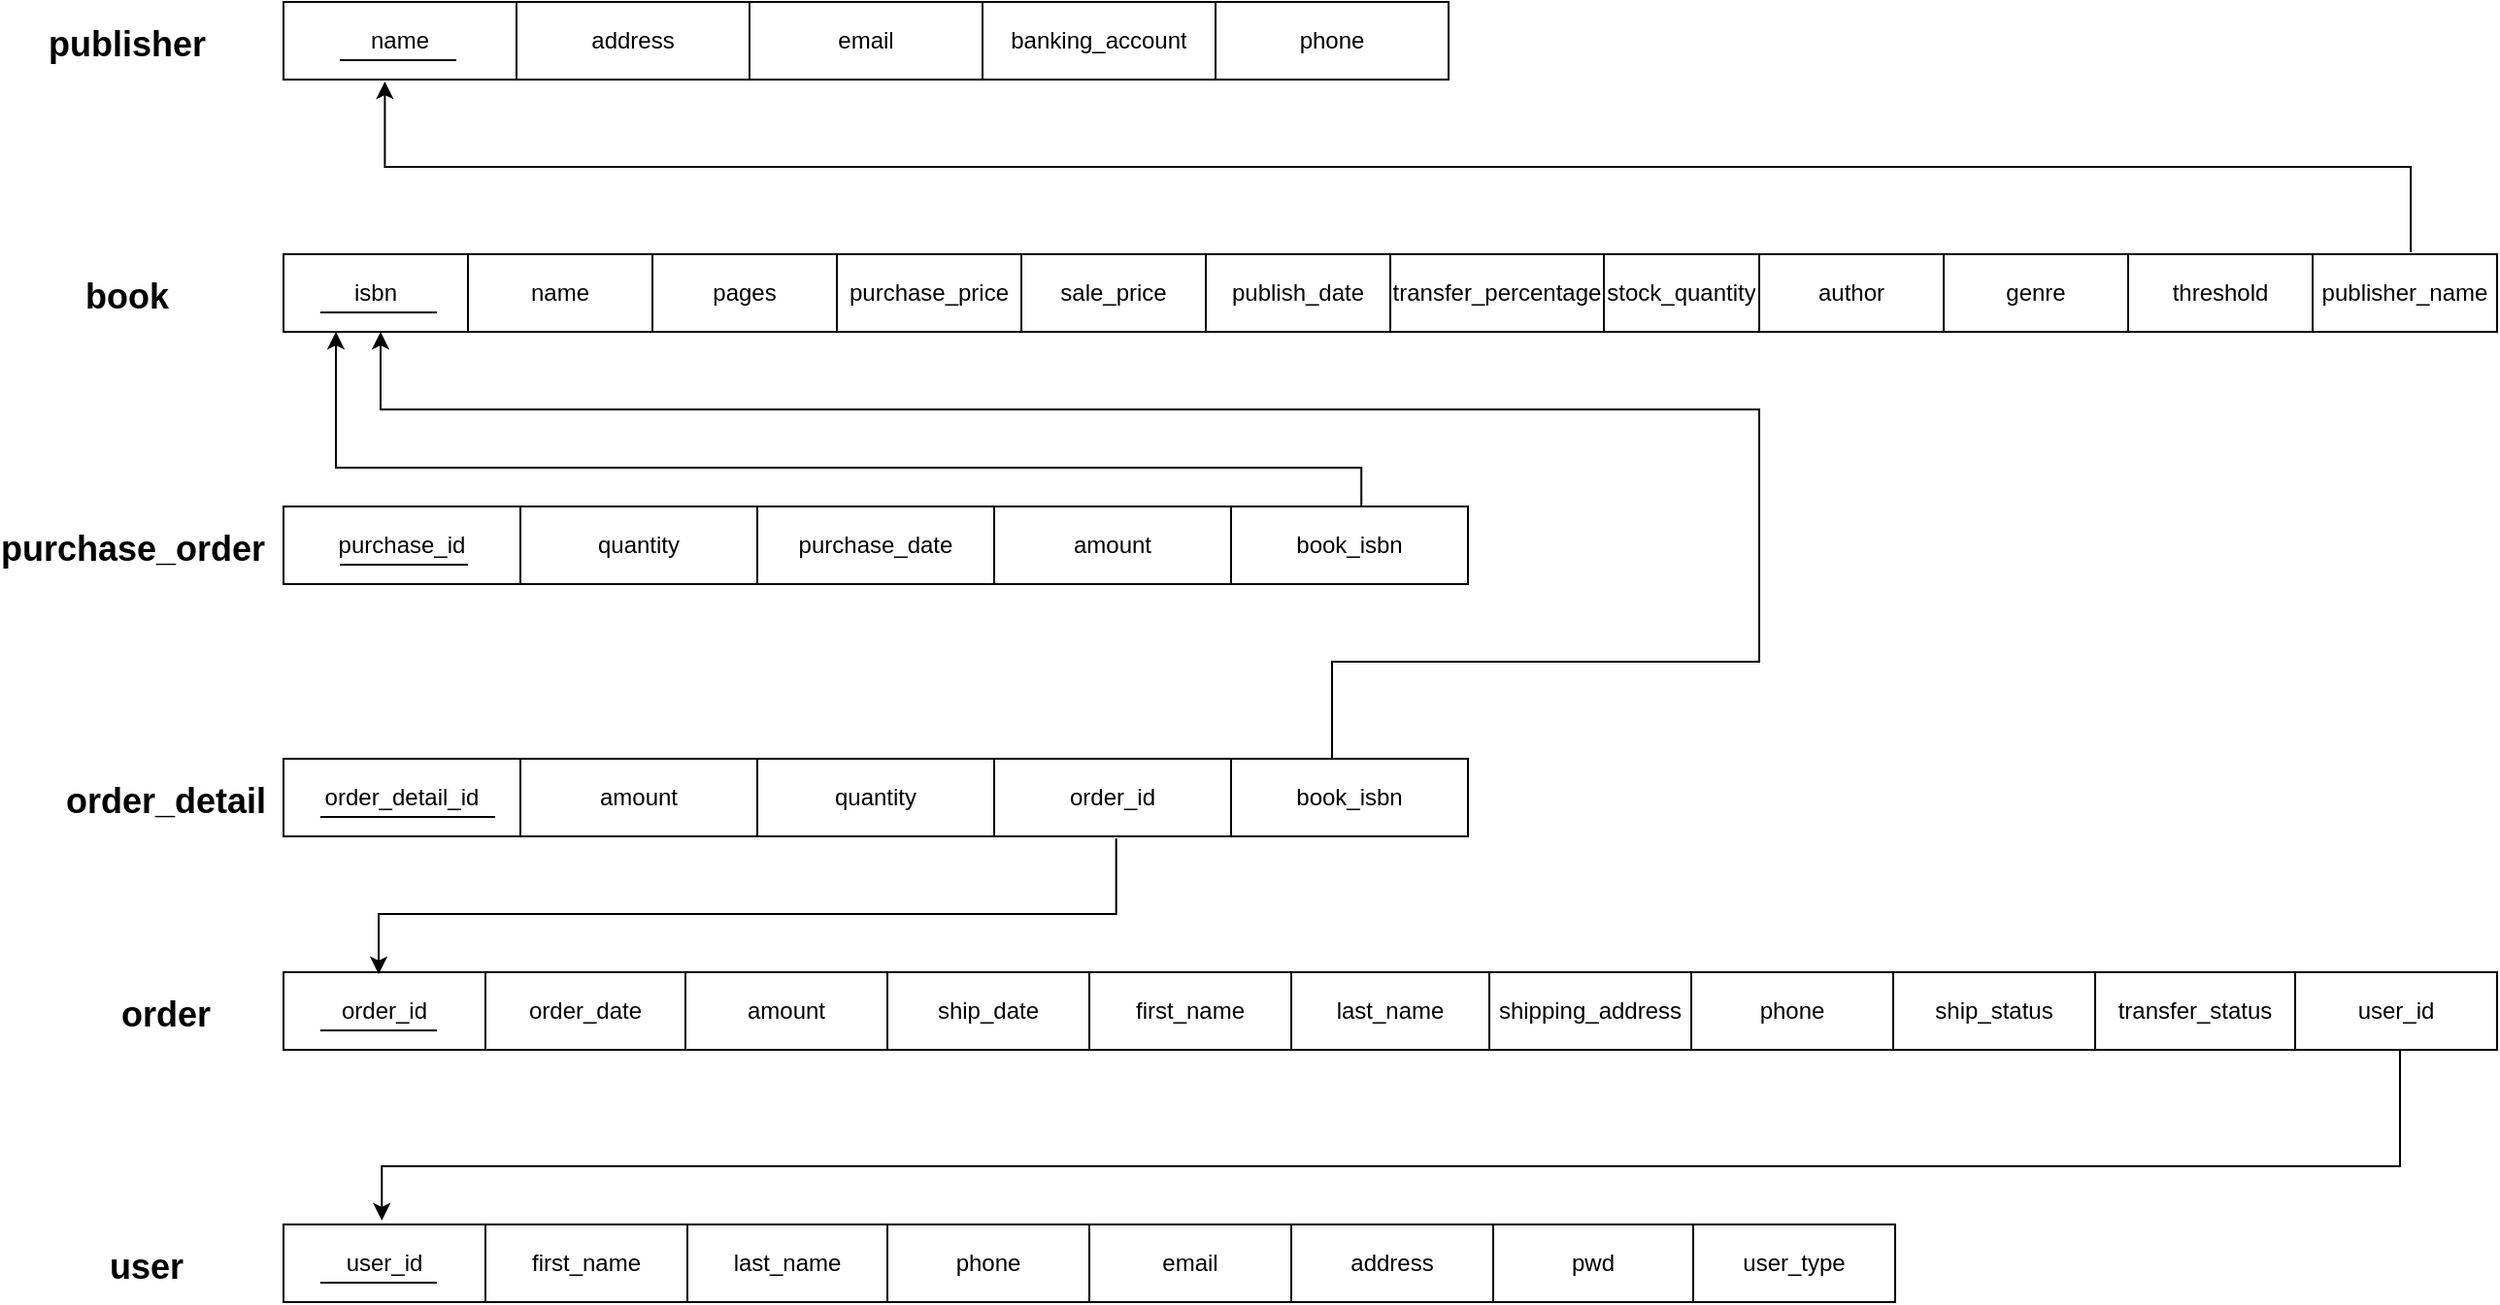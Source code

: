 <mxfile version="20.3.0" type="device"><diagram id="6dSAXso7YsHhL1uXERNB" name="第 1 页"><mxGraphModel dx="2062" dy="1225" grid="1" gridSize="10" guides="1" tooltips="1" connect="1" arrows="1" fold="1" page="1" pageScale="1" pageWidth="827" pageHeight="1169" math="0" shadow="0"><root><mxCell id="0"/><mxCell id="1" parent="0"/><mxCell id="fuvkfiXoWG5UHSVPARxQ-1" value="" style="shape=table;startSize=0;container=1;collapsible=0;childLayout=tableLayout;" vertex="1" parent="1"><mxGeometry x="151" y="110" width="600" height="40" as="geometry"/></mxCell><mxCell id="fuvkfiXoWG5UHSVPARxQ-2" value="" style="shape=tableRow;horizontal=0;startSize=0;swimlaneHead=0;swimlaneBody=0;top=0;left=0;bottom=0;right=0;collapsible=0;dropTarget=0;fillColor=none;points=[[0,0.5],[1,0.5]];portConstraint=eastwest;" vertex="1" parent="fuvkfiXoWG5UHSVPARxQ-1"><mxGeometry width="600" height="40" as="geometry"/></mxCell><mxCell id="fuvkfiXoWG5UHSVPARxQ-3" value="name" style="shape=partialRectangle;html=1;whiteSpace=wrap;connectable=0;overflow=hidden;fillColor=none;top=0;left=0;bottom=0;right=0;pointerEvents=1;" vertex="1" parent="fuvkfiXoWG5UHSVPARxQ-2"><mxGeometry width="120" height="40" as="geometry"><mxRectangle width="120" height="40" as="alternateBounds"/></mxGeometry></mxCell><mxCell id="fuvkfiXoWG5UHSVPARxQ-4" value="address" style="shape=partialRectangle;html=1;whiteSpace=wrap;connectable=0;overflow=hidden;fillColor=none;top=0;left=0;bottom=0;right=0;pointerEvents=1;" vertex="1" parent="fuvkfiXoWG5UHSVPARxQ-2"><mxGeometry x="120" width="120" height="40" as="geometry"><mxRectangle width="120" height="40" as="alternateBounds"/></mxGeometry></mxCell><mxCell id="fuvkfiXoWG5UHSVPARxQ-5" value="email" style="shape=partialRectangle;html=1;whiteSpace=wrap;connectable=0;overflow=hidden;fillColor=none;top=0;left=0;bottom=0;right=0;pointerEvents=1;" vertex="1" parent="fuvkfiXoWG5UHSVPARxQ-2"><mxGeometry x="240" width="120" height="40" as="geometry"><mxRectangle width="120" height="40" as="alternateBounds"/></mxGeometry></mxCell><mxCell id="fuvkfiXoWG5UHSVPARxQ-6" value="banking_account" style="shape=partialRectangle;html=1;whiteSpace=wrap;connectable=0;overflow=hidden;fillColor=none;top=0;left=0;bottom=0;right=0;pointerEvents=1;" vertex="1" parent="fuvkfiXoWG5UHSVPARxQ-2"><mxGeometry x="360" width="120" height="40" as="geometry"><mxRectangle width="120" height="40" as="alternateBounds"/></mxGeometry></mxCell><mxCell id="fuvkfiXoWG5UHSVPARxQ-7" value="phone" style="shape=partialRectangle;html=1;whiteSpace=wrap;connectable=0;overflow=hidden;fillColor=none;top=0;left=0;bottom=0;right=0;pointerEvents=1;" vertex="1" parent="fuvkfiXoWG5UHSVPARxQ-2"><mxGeometry x="480" width="120" height="40" as="geometry"><mxRectangle width="120" height="40" as="alternateBounds"/></mxGeometry></mxCell><mxCell id="fuvkfiXoWG5UHSVPARxQ-8" value="" style="shape=table;startSize=0;container=1;collapsible=0;childLayout=tableLayout;" vertex="1" parent="1"><mxGeometry x="151" y="240" width="1140" height="40" as="geometry"/></mxCell><mxCell id="fuvkfiXoWG5UHSVPARxQ-9" value="" style="shape=tableRow;horizontal=0;startSize=0;swimlaneHead=0;swimlaneBody=0;top=0;left=0;bottom=0;right=0;collapsible=0;dropTarget=0;fillColor=none;points=[[0,0.5],[1,0.5]];portConstraint=eastwest;" vertex="1" parent="fuvkfiXoWG5UHSVPARxQ-8"><mxGeometry width="1140" height="40" as="geometry"/></mxCell><mxCell id="fuvkfiXoWG5UHSVPARxQ-10" value="isbn" style="shape=partialRectangle;html=1;whiteSpace=wrap;connectable=0;overflow=hidden;fillColor=none;top=0;left=0;bottom=0;right=0;pointerEvents=1;" vertex="1" parent="fuvkfiXoWG5UHSVPARxQ-9"><mxGeometry width="95" height="40" as="geometry"><mxRectangle width="95" height="40" as="alternateBounds"/></mxGeometry></mxCell><mxCell id="fuvkfiXoWG5UHSVPARxQ-11" value="name" style="shape=partialRectangle;html=1;whiteSpace=wrap;connectable=0;overflow=hidden;fillColor=none;top=0;left=0;bottom=0;right=0;pointerEvents=1;" vertex="1" parent="fuvkfiXoWG5UHSVPARxQ-9"><mxGeometry x="95" width="95" height="40" as="geometry"><mxRectangle width="95" height="40" as="alternateBounds"/></mxGeometry></mxCell><mxCell id="fuvkfiXoWG5UHSVPARxQ-12" value="pages" style="shape=partialRectangle;html=1;whiteSpace=wrap;connectable=0;overflow=hidden;fillColor=none;top=0;left=0;bottom=0;right=0;pointerEvents=1;" vertex="1" parent="fuvkfiXoWG5UHSVPARxQ-9"><mxGeometry x="190" width="95" height="40" as="geometry"><mxRectangle width="95" height="40" as="alternateBounds"/></mxGeometry></mxCell><mxCell id="fuvkfiXoWG5UHSVPARxQ-13" value="purchase_price" style="shape=partialRectangle;html=1;whiteSpace=wrap;connectable=0;overflow=hidden;fillColor=none;top=0;left=0;bottom=0;right=0;pointerEvents=1;" vertex="1" parent="fuvkfiXoWG5UHSVPARxQ-9"><mxGeometry x="285" width="95" height="40" as="geometry"><mxRectangle width="95" height="40" as="alternateBounds"/></mxGeometry></mxCell><mxCell id="fuvkfiXoWG5UHSVPARxQ-14" value="sale_price" style="shape=partialRectangle;html=1;whiteSpace=wrap;connectable=0;overflow=hidden;fillColor=none;top=0;left=0;bottom=0;right=0;pointerEvents=1;" vertex="1" parent="fuvkfiXoWG5UHSVPARxQ-9"><mxGeometry x="380" width="95" height="40" as="geometry"><mxRectangle width="95" height="40" as="alternateBounds"/></mxGeometry></mxCell><mxCell id="fuvkfiXoWG5UHSVPARxQ-15" value="publish_date" style="shape=partialRectangle;html=1;whiteSpace=wrap;connectable=0;overflow=hidden;fillColor=none;top=0;left=0;bottom=0;right=0;pointerEvents=1;" vertex="1" parent="fuvkfiXoWG5UHSVPARxQ-9"><mxGeometry x="475" width="95" height="40" as="geometry"><mxRectangle width="95" height="40" as="alternateBounds"/></mxGeometry></mxCell><mxCell id="fuvkfiXoWG5UHSVPARxQ-16" value="transfer_percentage" style="shape=partialRectangle;html=1;whiteSpace=wrap;connectable=0;overflow=hidden;fillColor=none;top=0;left=0;bottom=0;right=0;pointerEvents=1;" vertex="1" parent="fuvkfiXoWG5UHSVPARxQ-9"><mxGeometry x="570" width="110" height="40" as="geometry"><mxRectangle width="110" height="40" as="alternateBounds"/></mxGeometry></mxCell><mxCell id="fuvkfiXoWG5UHSVPARxQ-17" value="stock_quantity" style="shape=partialRectangle;html=1;whiteSpace=wrap;connectable=0;overflow=hidden;fillColor=none;top=0;left=0;bottom=0;right=0;pointerEvents=1;" vertex="1" parent="fuvkfiXoWG5UHSVPARxQ-9"><mxGeometry x="680" width="80" height="40" as="geometry"><mxRectangle width="80" height="40" as="alternateBounds"/></mxGeometry></mxCell><mxCell id="fuvkfiXoWG5UHSVPARxQ-18" value="author" style="shape=partialRectangle;html=1;whiteSpace=wrap;connectable=0;overflow=hidden;fillColor=none;top=0;left=0;bottom=0;right=0;pointerEvents=1;" vertex="1" parent="fuvkfiXoWG5UHSVPARxQ-9"><mxGeometry x="760" width="95" height="40" as="geometry"><mxRectangle width="95" height="40" as="alternateBounds"/></mxGeometry></mxCell><mxCell id="fuvkfiXoWG5UHSVPARxQ-19" value="genre" style="shape=partialRectangle;html=1;whiteSpace=wrap;connectable=0;overflow=hidden;fillColor=none;top=0;left=0;bottom=0;right=0;pointerEvents=1;" vertex="1" parent="fuvkfiXoWG5UHSVPARxQ-9"><mxGeometry x="855" width="95" height="40" as="geometry"><mxRectangle width="95" height="40" as="alternateBounds"/></mxGeometry></mxCell><mxCell id="fuvkfiXoWG5UHSVPARxQ-20" value="threshold" style="shape=partialRectangle;html=1;whiteSpace=wrap;connectable=0;overflow=hidden;fillColor=none;top=0;left=0;bottom=0;right=0;pointerEvents=1;" vertex="1" parent="fuvkfiXoWG5UHSVPARxQ-9"><mxGeometry x="950" width="95" height="40" as="geometry"><mxRectangle width="95" height="40" as="alternateBounds"/></mxGeometry></mxCell><mxCell id="fuvkfiXoWG5UHSVPARxQ-21" value="publisher_name" style="shape=partialRectangle;html=1;whiteSpace=wrap;connectable=0;overflow=hidden;fillColor=none;top=0;left=0;bottom=0;right=0;pointerEvents=1;" vertex="1" parent="fuvkfiXoWG5UHSVPARxQ-9"><mxGeometry x="1045" width="95" height="40" as="geometry"><mxRectangle width="95" height="40" as="alternateBounds"/></mxGeometry></mxCell><mxCell id="fuvkfiXoWG5UHSVPARxQ-22" value="" style="shape=table;startSize=0;container=1;collapsible=0;childLayout=tableLayout;" vertex="1" parent="1"><mxGeometry x="151" y="500" width="610" height="40" as="geometry"/></mxCell><mxCell id="fuvkfiXoWG5UHSVPARxQ-23" value="" style="shape=tableRow;horizontal=0;startSize=0;swimlaneHead=0;swimlaneBody=0;top=0;left=0;bottom=0;right=0;collapsible=0;dropTarget=0;fillColor=none;points=[[0,0.5],[1,0.5]];portConstraint=eastwest;" vertex="1" parent="fuvkfiXoWG5UHSVPARxQ-22"><mxGeometry width="610" height="40" as="geometry"/></mxCell><mxCell id="fuvkfiXoWG5UHSVPARxQ-24" value="order_detail_id" style="shape=partialRectangle;html=1;whiteSpace=wrap;connectable=0;overflow=hidden;fillColor=none;top=0;left=0;bottom=0;right=0;pointerEvents=1;" vertex="1" parent="fuvkfiXoWG5UHSVPARxQ-23"><mxGeometry width="122" height="40" as="geometry"><mxRectangle width="122" height="40" as="alternateBounds"/></mxGeometry></mxCell><mxCell id="fuvkfiXoWG5UHSVPARxQ-25" value="amount" style="shape=partialRectangle;html=1;whiteSpace=wrap;connectable=0;overflow=hidden;fillColor=none;top=0;left=0;bottom=0;right=0;pointerEvents=1;" vertex="1" parent="fuvkfiXoWG5UHSVPARxQ-23"><mxGeometry x="122" width="122" height="40" as="geometry"><mxRectangle width="122" height="40" as="alternateBounds"/></mxGeometry></mxCell><mxCell id="fuvkfiXoWG5UHSVPARxQ-26" value="quantity" style="shape=partialRectangle;html=1;whiteSpace=wrap;connectable=0;overflow=hidden;fillColor=none;top=0;left=0;bottom=0;right=0;pointerEvents=1;" vertex="1" parent="fuvkfiXoWG5UHSVPARxQ-23"><mxGeometry x="244" width="122" height="40" as="geometry"><mxRectangle width="122" height="40" as="alternateBounds"/></mxGeometry></mxCell><mxCell id="fuvkfiXoWG5UHSVPARxQ-27" value="order_id" style="shape=partialRectangle;html=1;whiteSpace=wrap;connectable=0;overflow=hidden;fillColor=none;top=0;left=0;bottom=0;right=0;pointerEvents=1;" vertex="1" parent="fuvkfiXoWG5UHSVPARxQ-23"><mxGeometry x="366" width="122" height="40" as="geometry"><mxRectangle width="122" height="40" as="alternateBounds"/></mxGeometry></mxCell><mxCell id="fuvkfiXoWG5UHSVPARxQ-28" value="book_isbn" style="shape=partialRectangle;html=1;whiteSpace=wrap;connectable=0;overflow=hidden;fillColor=none;top=0;left=0;bottom=0;right=0;pointerEvents=1;" vertex="1" parent="fuvkfiXoWG5UHSVPARxQ-23"><mxGeometry x="488" width="122" height="40" as="geometry"><mxRectangle width="122" height="40" as="alternateBounds"/></mxGeometry></mxCell><mxCell id="fuvkfiXoWG5UHSVPARxQ-29" value="" style="shape=table;startSize=0;container=1;collapsible=0;childLayout=tableLayout;" vertex="1" parent="1"><mxGeometry x="151" y="610" width="1140" height="40" as="geometry"/></mxCell><mxCell id="fuvkfiXoWG5UHSVPARxQ-30" value="" style="shape=tableRow;horizontal=0;startSize=0;swimlaneHead=0;swimlaneBody=0;top=0;left=0;bottom=0;right=0;collapsible=0;dropTarget=0;fillColor=none;points=[[0,0.5],[1,0.5]];portConstraint=eastwest;" vertex="1" parent="fuvkfiXoWG5UHSVPARxQ-29"><mxGeometry width="1140" height="40" as="geometry"/></mxCell><mxCell id="fuvkfiXoWG5UHSVPARxQ-31" value="order_id" style="shape=partialRectangle;html=1;whiteSpace=wrap;connectable=0;overflow=hidden;fillColor=none;top=0;left=0;bottom=0;right=0;pointerEvents=1;" vertex="1" parent="fuvkfiXoWG5UHSVPARxQ-30"><mxGeometry width="104" height="40" as="geometry"><mxRectangle width="104" height="40" as="alternateBounds"/></mxGeometry></mxCell><mxCell id="fuvkfiXoWG5UHSVPARxQ-32" value="order_date" style="shape=partialRectangle;html=1;whiteSpace=wrap;connectable=0;overflow=hidden;fillColor=none;top=0;left=0;bottom=0;right=0;pointerEvents=1;" vertex="1" parent="fuvkfiXoWG5UHSVPARxQ-30"><mxGeometry x="104" width="103" height="40" as="geometry"><mxRectangle width="103" height="40" as="alternateBounds"/></mxGeometry></mxCell><mxCell id="fuvkfiXoWG5UHSVPARxQ-33" value="amount" style="shape=partialRectangle;html=1;whiteSpace=wrap;connectable=0;overflow=hidden;fillColor=none;top=0;left=0;bottom=0;right=0;pointerEvents=1;" vertex="1" parent="fuvkfiXoWG5UHSVPARxQ-30"><mxGeometry x="207" width="104" height="40" as="geometry"><mxRectangle width="104" height="40" as="alternateBounds"/></mxGeometry></mxCell><mxCell id="fuvkfiXoWG5UHSVPARxQ-34" value="ship_date" style="shape=partialRectangle;html=1;whiteSpace=wrap;connectable=0;overflow=hidden;fillColor=none;top=0;left=0;bottom=0;right=0;pointerEvents=1;" vertex="1" parent="fuvkfiXoWG5UHSVPARxQ-30"><mxGeometry x="311" width="104" height="40" as="geometry"><mxRectangle width="104" height="40" as="alternateBounds"/></mxGeometry></mxCell><mxCell id="fuvkfiXoWG5UHSVPARxQ-35" value="first_name" style="shape=partialRectangle;html=1;whiteSpace=wrap;connectable=0;overflow=hidden;fillColor=none;top=0;left=0;bottom=0;right=0;pointerEvents=1;" vertex="1" parent="fuvkfiXoWG5UHSVPARxQ-30"><mxGeometry x="415" width="104" height="40" as="geometry"><mxRectangle width="104" height="40" as="alternateBounds"/></mxGeometry></mxCell><mxCell id="fuvkfiXoWG5UHSVPARxQ-36" value="last_name" style="shape=partialRectangle;html=1;whiteSpace=wrap;connectable=0;overflow=hidden;fillColor=none;top=0;left=0;bottom=0;right=0;pointerEvents=1;" vertex="1" parent="fuvkfiXoWG5UHSVPARxQ-30"><mxGeometry x="519" width="102" height="40" as="geometry"><mxRectangle width="102" height="40" as="alternateBounds"/></mxGeometry></mxCell><mxCell id="fuvkfiXoWG5UHSVPARxQ-37" value="shipping_address" style="shape=partialRectangle;html=1;whiteSpace=wrap;connectable=0;overflow=hidden;fillColor=none;top=0;left=0;bottom=0;right=0;pointerEvents=1;" vertex="1" parent="fuvkfiXoWG5UHSVPARxQ-30"><mxGeometry x="621" width="104" height="40" as="geometry"><mxRectangle width="104" height="40" as="alternateBounds"/></mxGeometry></mxCell><mxCell id="fuvkfiXoWG5UHSVPARxQ-38" value="phone" style="shape=partialRectangle;html=1;whiteSpace=wrap;connectable=0;overflow=hidden;fillColor=none;top=0;left=0;bottom=0;right=0;pointerEvents=1;" vertex="1" parent="fuvkfiXoWG5UHSVPARxQ-30"><mxGeometry x="725" width="104" height="40" as="geometry"><mxRectangle width="104" height="40" as="alternateBounds"/></mxGeometry></mxCell><mxCell id="fuvkfiXoWG5UHSVPARxQ-39" value="ship_status" style="shape=partialRectangle;html=1;whiteSpace=wrap;connectable=0;overflow=hidden;fillColor=none;top=0;left=0;bottom=0;right=0;pointerEvents=1;" vertex="1" parent="fuvkfiXoWG5UHSVPARxQ-30"><mxGeometry x="829" width="104" height="40" as="geometry"><mxRectangle width="104" height="40" as="alternateBounds"/></mxGeometry></mxCell><mxCell id="fuvkfiXoWG5UHSVPARxQ-40" value="transfer_status" style="shape=partialRectangle;html=1;whiteSpace=wrap;connectable=0;overflow=hidden;fillColor=none;top=0;left=0;bottom=0;right=0;pointerEvents=1;" vertex="1" parent="fuvkfiXoWG5UHSVPARxQ-30"><mxGeometry x="933" width="103" height="40" as="geometry"><mxRectangle width="103" height="40" as="alternateBounds"/></mxGeometry></mxCell><mxCell id="fuvkfiXoWG5UHSVPARxQ-41" value="user_id" style="shape=partialRectangle;html=1;whiteSpace=wrap;connectable=0;overflow=hidden;fillColor=none;top=0;left=0;bottom=0;right=0;pointerEvents=1;" vertex="1" parent="fuvkfiXoWG5UHSVPARxQ-30"><mxGeometry x="1036" width="104" height="40" as="geometry"><mxRectangle width="104" height="40" as="alternateBounds"/></mxGeometry></mxCell><mxCell id="fuvkfiXoWG5UHSVPARxQ-42" value="" style="shape=table;startSize=0;container=1;collapsible=0;childLayout=tableLayout;" vertex="1" parent="1"><mxGeometry x="151" y="740" width="830" height="40" as="geometry"/></mxCell><mxCell id="fuvkfiXoWG5UHSVPARxQ-43" value="" style="shape=tableRow;horizontal=0;startSize=0;swimlaneHead=0;swimlaneBody=0;top=0;left=0;bottom=0;right=0;collapsible=0;dropTarget=0;fillColor=none;points=[[0,0.5],[1,0.5]];portConstraint=eastwest;" vertex="1" parent="fuvkfiXoWG5UHSVPARxQ-42"><mxGeometry width="830" height="40" as="geometry"/></mxCell><mxCell id="fuvkfiXoWG5UHSVPARxQ-44" value="user_id" style="shape=partialRectangle;html=1;whiteSpace=wrap;connectable=0;overflow=hidden;fillColor=none;top=0;left=0;bottom=0;right=0;pointerEvents=1;" vertex="1" parent="fuvkfiXoWG5UHSVPARxQ-43"><mxGeometry width="104" height="40" as="geometry"><mxRectangle width="104" height="40" as="alternateBounds"/></mxGeometry></mxCell><mxCell id="fuvkfiXoWG5UHSVPARxQ-45" value="first_name" style="shape=partialRectangle;html=1;whiteSpace=wrap;connectable=0;overflow=hidden;fillColor=none;top=0;left=0;bottom=0;right=0;pointerEvents=1;" vertex="1" parent="fuvkfiXoWG5UHSVPARxQ-43"><mxGeometry x="104" width="104" height="40" as="geometry"><mxRectangle width="104" height="40" as="alternateBounds"/></mxGeometry></mxCell><mxCell id="fuvkfiXoWG5UHSVPARxQ-46" value="last_name" style="shape=partialRectangle;html=1;whiteSpace=wrap;connectable=0;overflow=hidden;fillColor=none;top=0;left=0;bottom=0;right=0;pointerEvents=1;" vertex="1" parent="fuvkfiXoWG5UHSVPARxQ-43"><mxGeometry x="208" width="103" height="40" as="geometry"><mxRectangle width="103" height="40" as="alternateBounds"/></mxGeometry></mxCell><mxCell id="fuvkfiXoWG5UHSVPARxQ-47" value="phone" style="shape=partialRectangle;html=1;whiteSpace=wrap;connectable=0;overflow=hidden;fillColor=none;top=0;left=0;bottom=0;right=0;pointerEvents=1;" vertex="1" parent="fuvkfiXoWG5UHSVPARxQ-43"><mxGeometry x="311" width="104" height="40" as="geometry"><mxRectangle width="104" height="40" as="alternateBounds"/></mxGeometry></mxCell><mxCell id="fuvkfiXoWG5UHSVPARxQ-48" value="email" style="shape=partialRectangle;html=1;whiteSpace=wrap;connectable=0;overflow=hidden;fillColor=none;top=0;left=0;bottom=0;right=0;pointerEvents=1;" vertex="1" parent="fuvkfiXoWG5UHSVPARxQ-43"><mxGeometry x="415" width="104" height="40" as="geometry"><mxRectangle width="104" height="40" as="alternateBounds"/></mxGeometry></mxCell><mxCell id="fuvkfiXoWG5UHSVPARxQ-49" value="address" style="shape=partialRectangle;html=1;whiteSpace=wrap;connectable=0;overflow=hidden;fillColor=none;top=0;left=0;bottom=0;right=0;pointerEvents=1;" vertex="1" parent="fuvkfiXoWG5UHSVPARxQ-43"><mxGeometry x="519" width="104" height="40" as="geometry"><mxRectangle width="104" height="40" as="alternateBounds"/></mxGeometry></mxCell><mxCell id="fuvkfiXoWG5UHSVPARxQ-50" value="pwd" style="shape=partialRectangle;html=1;whiteSpace=wrap;connectable=0;overflow=hidden;fillColor=none;top=0;left=0;bottom=0;right=0;pointerEvents=1;" vertex="1" parent="fuvkfiXoWG5UHSVPARxQ-43"><mxGeometry x="623" width="103" height="40" as="geometry"><mxRectangle width="103" height="40" as="alternateBounds"/></mxGeometry></mxCell><mxCell id="fuvkfiXoWG5UHSVPARxQ-51" value="user_type" style="shape=partialRectangle;html=1;whiteSpace=wrap;connectable=0;overflow=hidden;fillColor=none;top=0;left=0;bottom=0;right=0;pointerEvents=1;" vertex="1" parent="fuvkfiXoWG5UHSVPARxQ-43"><mxGeometry x="726" width="104" height="40" as="geometry"><mxRectangle width="104" height="40" as="alternateBounds"/></mxGeometry></mxCell><mxCell id="fuvkfiXoWG5UHSVPARxQ-52" value="" style="shape=table;startSize=0;container=1;collapsible=0;childLayout=tableLayout;" vertex="1" parent="1"><mxGeometry x="151" y="370" width="610" height="40" as="geometry"/></mxCell><mxCell id="fuvkfiXoWG5UHSVPARxQ-53" value="" style="shape=tableRow;horizontal=0;startSize=0;swimlaneHead=0;swimlaneBody=0;top=0;left=0;bottom=0;right=0;collapsible=0;dropTarget=0;fillColor=none;points=[[0,0.5],[1,0.5]];portConstraint=eastwest;" vertex="1" parent="fuvkfiXoWG5UHSVPARxQ-52"><mxGeometry width="610" height="40" as="geometry"/></mxCell><mxCell id="fuvkfiXoWG5UHSVPARxQ-54" value="purchase_id" style="shape=partialRectangle;html=1;whiteSpace=wrap;connectable=0;overflow=hidden;fillColor=none;top=0;left=0;bottom=0;right=0;pointerEvents=1;" vertex="1" parent="fuvkfiXoWG5UHSVPARxQ-53"><mxGeometry width="122" height="40" as="geometry"><mxRectangle width="122" height="40" as="alternateBounds"/></mxGeometry></mxCell><mxCell id="fuvkfiXoWG5UHSVPARxQ-55" value="quantity" style="shape=partialRectangle;html=1;whiteSpace=wrap;connectable=0;overflow=hidden;fillColor=none;top=0;left=0;bottom=0;right=0;pointerEvents=1;" vertex="1" parent="fuvkfiXoWG5UHSVPARxQ-53"><mxGeometry x="122" width="122" height="40" as="geometry"><mxRectangle width="122" height="40" as="alternateBounds"/></mxGeometry></mxCell><mxCell id="fuvkfiXoWG5UHSVPARxQ-56" value="purchase_date" style="shape=partialRectangle;html=1;whiteSpace=wrap;connectable=0;overflow=hidden;fillColor=none;top=0;left=0;bottom=0;right=0;pointerEvents=1;" vertex="1" parent="fuvkfiXoWG5UHSVPARxQ-53"><mxGeometry x="244" width="122" height="40" as="geometry"><mxRectangle width="122" height="40" as="alternateBounds"/></mxGeometry></mxCell><mxCell id="fuvkfiXoWG5UHSVPARxQ-57" value="amount" style="shape=partialRectangle;html=1;whiteSpace=wrap;connectable=0;overflow=hidden;fillColor=none;top=0;left=0;bottom=0;right=0;pointerEvents=1;" vertex="1" parent="fuvkfiXoWG5UHSVPARxQ-53"><mxGeometry x="366" width="122" height="40" as="geometry"><mxRectangle width="122" height="40" as="alternateBounds"/></mxGeometry></mxCell><mxCell id="fuvkfiXoWG5UHSVPARxQ-58" value="book_isbn" style="shape=partialRectangle;html=1;whiteSpace=wrap;connectable=0;overflow=hidden;fillColor=none;top=0;left=0;bottom=0;right=0;pointerEvents=1;" vertex="1" parent="fuvkfiXoWG5UHSVPARxQ-53"><mxGeometry x="488" width="122" height="40" as="geometry"><mxRectangle width="122" height="40" as="alternateBounds"/></mxGeometry></mxCell><mxCell id="fuvkfiXoWG5UHSVPARxQ-60" value="" style="edgeStyle=elbowEdgeStyle;elbow=vertical;endArrow=classic;html=1;rounded=0;exitX=0.961;exitY=-0.025;exitDx=0;exitDy=0;exitPerimeter=0;entryX=0.087;entryY=1.025;entryDx=0;entryDy=0;entryPerimeter=0;" edge="1" parent="1" source="fuvkfiXoWG5UHSVPARxQ-9" target="fuvkfiXoWG5UHSVPARxQ-2"><mxGeometry width="50" height="50" relative="1" as="geometry"><mxPoint x="1241" y="180" as="sourcePoint"/><mxPoint x="1291" y="130" as="targetPoint"/></mxGeometry></mxCell><mxCell id="fuvkfiXoWG5UHSVPARxQ-61" value="" style="edgeStyle=elbowEdgeStyle;elbow=vertical;endArrow=classic;html=1;rounded=0;exitX=0.91;exitY=0;exitDx=0;exitDy=0;exitPerimeter=0;" edge="1" parent="1" source="fuvkfiXoWG5UHSVPARxQ-53"><mxGeometry width="50" height="50" relative="1" as="geometry"><mxPoint x="741" y="360" as="sourcePoint"/><mxPoint x="178" y="280" as="targetPoint"/><Array as="points"><mxPoint x="441" y="350"/></Array></mxGeometry></mxCell><mxCell id="fuvkfiXoWG5UHSVPARxQ-63" value="" style="edgeStyle=segmentEdgeStyle;endArrow=classic;html=1;rounded=0;exitX=0.887;exitY=0;exitDx=0;exitDy=0;exitPerimeter=0;entryX=0.043;entryY=1;entryDx=0;entryDy=0;entryPerimeter=0;startSize=9;" edge="1" parent="1" source="fuvkfiXoWG5UHSVPARxQ-23" target="fuvkfiXoWG5UHSVPARxQ-9"><mxGeometry width="50" height="50" relative="1" as="geometry"><mxPoint x="691" y="440" as="sourcePoint"/><mxPoint x="201" y="330" as="targetPoint"/><Array as="points"><mxPoint x="691" y="500"/><mxPoint x="691" y="450"/><mxPoint x="911" y="450"/><mxPoint x="911" y="320"/><mxPoint x="201" y="320"/></Array></mxGeometry></mxCell><mxCell id="fuvkfiXoWG5UHSVPARxQ-64" value="" style="edgeStyle=elbowEdgeStyle;elbow=vertical;endArrow=classic;html=1;rounded=0;startSize=9;entryX=0.043;entryY=0.025;entryDx=0;entryDy=0;entryPerimeter=0;exitX=0.703;exitY=1.025;exitDx=0;exitDy=0;exitPerimeter=0;" edge="1" parent="1" source="fuvkfiXoWG5UHSVPARxQ-23" target="fuvkfiXoWG5UHSVPARxQ-30"><mxGeometry width="50" height="50" relative="1" as="geometry"><mxPoint x="611" y="600" as="sourcePoint"/><mxPoint x="291" y="575" as="targetPoint"/><Array as="points"><mxPoint x="391" y="580"/></Array></mxGeometry></mxCell><mxCell id="fuvkfiXoWG5UHSVPARxQ-65" value="" style="edgeStyle=elbowEdgeStyle;elbow=vertical;endArrow=classic;html=1;rounded=0;startSize=9;entryX=0.061;entryY=-0.05;entryDx=0;entryDy=0;entryPerimeter=0;" edge="1" parent="1" target="fuvkfiXoWG5UHSVPARxQ-43"><mxGeometry width="50" height="50" relative="1" as="geometry"><mxPoint x="1241" y="650" as="sourcePoint"/><mxPoint x="1301" y="730" as="targetPoint"/><Array as="points"><mxPoint x="721" y="710"/></Array></mxGeometry></mxCell><mxCell id="fuvkfiXoWG5UHSVPARxQ-66" value="&lt;font style=&quot;font-size: 18px;&quot;&gt;publisher&lt;/font&gt;" style="text;strokeColor=none;fillColor=none;html=1;fontSize=24;fontStyle=1;verticalAlign=middle;align=center;" vertex="1" parent="1"><mxGeometry x="20" y="110" width="100" height="40" as="geometry"/></mxCell><mxCell id="fuvkfiXoWG5UHSVPARxQ-67" value="&lt;font style=&quot;font-size: 18px;&quot;&gt;book&lt;/font&gt;" style="text;strokeColor=none;fillColor=none;html=1;fontSize=24;fontStyle=1;verticalAlign=middle;align=center;" vertex="1" parent="1"><mxGeometry x="20" y="240" width="100" height="40" as="geometry"/></mxCell><mxCell id="fuvkfiXoWG5UHSVPARxQ-68" value="&lt;font style=&quot;font-size: 18px;&quot;&gt;purchase_order&lt;/font&gt;" style="text;strokeColor=none;fillColor=none;html=1;fontSize=24;fontStyle=1;verticalAlign=middle;align=center;" vertex="1" parent="1"><mxGeometry x="23" y="370" width="100" height="40" as="geometry"/></mxCell><mxCell id="fuvkfiXoWG5UHSVPARxQ-69" value="&lt;font style=&quot;font-size: 18px;&quot;&gt;order_detail&lt;/font&gt;" style="text;strokeColor=none;fillColor=none;html=1;fontSize=24;fontStyle=1;verticalAlign=middle;align=center;" vertex="1" parent="1"><mxGeometry x="40" y="500" width="100" height="40" as="geometry"/></mxCell><mxCell id="fuvkfiXoWG5UHSVPARxQ-70" value="&lt;font style=&quot;font-size: 18px;&quot;&gt;order&lt;/font&gt;" style="text;strokeColor=none;fillColor=none;html=1;fontSize=24;fontStyle=1;verticalAlign=middle;align=center;" vertex="1" parent="1"><mxGeometry x="40" y="610" width="100" height="40" as="geometry"/></mxCell><mxCell id="fuvkfiXoWG5UHSVPARxQ-71" value="&lt;font style=&quot;font-size: 18px;&quot;&gt;user&lt;/font&gt;" style="text;strokeColor=none;fillColor=none;html=1;fontSize=24;fontStyle=1;verticalAlign=middle;align=center;" vertex="1" parent="1"><mxGeometry x="30" y="740" width="100" height="40" as="geometry"/></mxCell><mxCell id="fuvkfiXoWG5UHSVPARxQ-72" value="" style="endArrow=none;html=1;rounded=0;fontSize=18;startSize=9;" edge="1" parent="1"><mxGeometry width="50" height="50" relative="1" as="geometry"><mxPoint x="180" y="140" as="sourcePoint"/><mxPoint x="240" y="140" as="targetPoint"/></mxGeometry></mxCell><mxCell id="fuvkfiXoWG5UHSVPARxQ-73" value="" style="endArrow=none;html=1;rounded=0;fontSize=18;startSize=9;" edge="1" parent="1"><mxGeometry width="50" height="50" relative="1" as="geometry"><mxPoint x="170" y="270" as="sourcePoint"/><mxPoint x="230" y="270" as="targetPoint"/></mxGeometry></mxCell><mxCell id="fuvkfiXoWG5UHSVPARxQ-74" value="" style="endArrow=none;html=1;rounded=0;fontSize=18;startSize=9;" edge="1" parent="1"><mxGeometry width="50" height="50" relative="1" as="geometry"><mxPoint x="180" y="400" as="sourcePoint"/><mxPoint x="246" y="400" as="targetPoint"/></mxGeometry></mxCell><mxCell id="fuvkfiXoWG5UHSVPARxQ-75" value="" style="endArrow=none;html=1;rounded=0;fontSize=18;startSize=9;" edge="1" parent="1"><mxGeometry width="50" height="50" relative="1" as="geometry"><mxPoint x="170" y="530" as="sourcePoint"/><mxPoint x="260" y="530" as="targetPoint"/></mxGeometry></mxCell><mxCell id="fuvkfiXoWG5UHSVPARxQ-76" value="" style="endArrow=none;html=1;rounded=0;fontSize=18;startSize=9;" edge="1" parent="1"><mxGeometry width="50" height="50" relative="1" as="geometry"><mxPoint x="170" y="640" as="sourcePoint"/><mxPoint x="230" y="640" as="targetPoint"/></mxGeometry></mxCell><mxCell id="fuvkfiXoWG5UHSVPARxQ-77" value="" style="endArrow=none;html=1;rounded=0;fontSize=18;startSize=9;" edge="1" parent="1"><mxGeometry width="50" height="50" relative="1" as="geometry"><mxPoint x="170" y="770" as="sourcePoint"/><mxPoint x="230" y="770" as="targetPoint"/></mxGeometry></mxCell></root></mxGraphModel></diagram></mxfile>